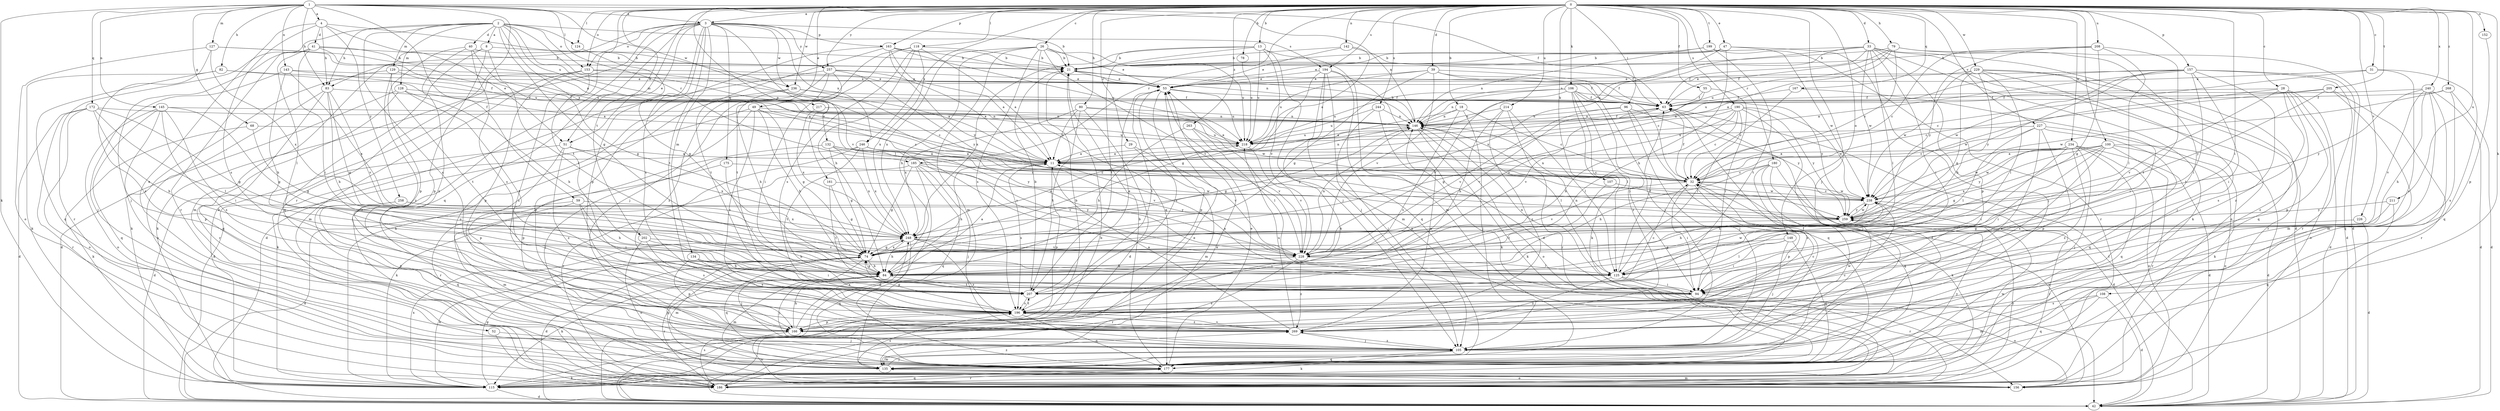 strict digraph  {
0;
1;
2;
3;
4;
8;
11;
13;
18;
21;
26;
28;
29;
31;
32;
33;
39;
40;
41;
42;
47;
49;
51;
52;
53;
55;
59;
63;
68;
74;
78;
79;
80;
82;
83;
84;
94;
96;
100;
105;
106;
107;
108;
115;
118;
124;
125;
127;
128;
129;
132;
134;
135;
142;
143;
145;
146;
148;
152;
153;
156;
157;
161;
163;
166;
167;
172;
175;
177;
180;
185;
186;
190;
194;
196;
199;
202;
205;
207;
208;
211;
214;
217;
218;
226;
227;
228;
229;
234;
236;
238;
240;
244;
246;
248;
257;
258;
259;
263;
268;
269;
0 -> 3  [label=a];
0 -> 13  [label=b];
0 -> 18  [label=b];
0 -> 26  [label=c];
0 -> 28  [label=c];
0 -> 29  [label=c];
0 -> 31  [label=c];
0 -> 33  [label=d];
0 -> 39  [label=d];
0 -> 47  [label=e];
0 -> 49  [label=e];
0 -> 51  [label=e];
0 -> 55  [label=f];
0 -> 78  [label=h];
0 -> 79  [label=h];
0 -> 80  [label=h];
0 -> 94  [label=i];
0 -> 96  [label=j];
0 -> 100  [label=j];
0 -> 105  [label=j];
0 -> 106  [label=k];
0 -> 107  [label=k];
0 -> 108  [label=k];
0 -> 118  [label=l];
0 -> 124  [label=l];
0 -> 142  [label=n];
0 -> 148  [label=o];
0 -> 152  [label=o];
0 -> 153  [label=o];
0 -> 157  [label=p];
0 -> 161  [label=p];
0 -> 163  [label=p];
0 -> 167  [label=q];
0 -> 180  [label=r];
0 -> 185  [label=r];
0 -> 190  [label=s];
0 -> 194  [label=s];
0 -> 199  [label=t];
0 -> 202  [label=t];
0 -> 205  [label=t];
0 -> 207  [label=t];
0 -> 208  [label=u];
0 -> 211  [label=u];
0 -> 214  [label=u];
0 -> 226  [label=v];
0 -> 227  [label=v];
0 -> 229  [label=w];
0 -> 234  [label=w];
0 -> 236  [label=w];
0 -> 240  [label=x];
0 -> 244  [label=x];
0 -> 246  [label=x];
0 -> 257  [label=y];
0 -> 263  [label=z];
0 -> 268  [label=z];
1 -> 3  [label=a];
1 -> 4  [label=a];
1 -> 32  [label=c];
1 -> 59  [label=f];
1 -> 63  [label=f];
1 -> 68  [label=g];
1 -> 82  [label=h];
1 -> 83  [label=h];
1 -> 115  [label=k];
1 -> 127  [label=m];
1 -> 143  [label=n];
1 -> 145  [label=n];
1 -> 146  [label=n];
1 -> 172  [label=q];
1 -> 185  [label=r];
1 -> 186  [label=r];
2 -> 8  [label=a];
2 -> 11  [label=a];
2 -> 40  [label=d];
2 -> 74  [label=g];
2 -> 83  [label=h];
2 -> 124  [label=l];
2 -> 125  [label=l];
2 -> 128  [label=m];
2 -> 129  [label=m];
2 -> 132  [label=m];
2 -> 153  [label=o];
2 -> 186  [label=r];
2 -> 194  [label=s];
2 -> 196  [label=s];
2 -> 217  [label=u];
3 -> 21  [label=b];
3 -> 51  [label=e];
3 -> 83  [label=h];
3 -> 115  [label=k];
3 -> 134  [label=m];
3 -> 153  [label=o];
3 -> 163  [label=p];
3 -> 166  [label=p];
3 -> 175  [label=q];
3 -> 177  [label=q];
3 -> 186  [label=r];
3 -> 196  [label=s];
3 -> 207  [label=t];
3 -> 228  [label=v];
3 -> 236  [label=w];
3 -> 246  [label=x];
3 -> 257  [label=y];
4 -> 41  [label=d];
4 -> 51  [label=e];
4 -> 52  [label=e];
4 -> 83  [label=h];
4 -> 196  [label=s];
4 -> 236  [label=w];
4 -> 258  [label=y];
8 -> 21  [label=b];
8 -> 74  [label=g];
8 -> 135  [label=m];
8 -> 166  [label=p];
8 -> 177  [label=q];
11 -> 32  [label=c];
11 -> 84  [label=h];
11 -> 146  [label=n];
11 -> 166  [label=p];
11 -> 196  [label=s];
13 -> 21  [label=b];
13 -> 105  [label=j];
13 -> 135  [label=m];
13 -> 207  [label=t];
13 -> 218  [label=u];
13 -> 228  [label=v];
13 -> 248  [label=x];
18 -> 11  [label=a];
18 -> 32  [label=c];
18 -> 105  [label=j];
18 -> 146  [label=n];
18 -> 196  [label=s];
21 -> 53  [label=e];
21 -> 63  [label=f];
26 -> 21  [label=b];
26 -> 53  [label=e];
26 -> 84  [label=h];
26 -> 135  [label=m];
26 -> 177  [label=q];
26 -> 196  [label=s];
26 -> 218  [label=u];
26 -> 228  [label=v];
26 -> 248  [label=x];
28 -> 42  [label=d];
28 -> 63  [label=f];
28 -> 156  [label=o];
28 -> 166  [label=p];
28 -> 196  [label=s];
28 -> 228  [label=v];
28 -> 238  [label=w];
28 -> 269  [label=z];
29 -> 11  [label=a];
29 -> 135  [label=m];
29 -> 228  [label=v];
31 -> 32  [label=c];
31 -> 53  [label=e];
31 -> 177  [label=q];
31 -> 196  [label=s];
32 -> 53  [label=e];
32 -> 63  [label=f];
32 -> 94  [label=i];
32 -> 156  [label=o];
32 -> 166  [label=p];
32 -> 228  [label=v];
32 -> 238  [label=w];
33 -> 21  [label=b];
33 -> 42  [label=d];
33 -> 63  [label=f];
33 -> 94  [label=i];
33 -> 115  [label=k];
33 -> 125  [label=l];
33 -> 146  [label=n];
33 -> 156  [label=o];
33 -> 166  [label=p];
33 -> 218  [label=u];
33 -> 238  [label=w];
39 -> 32  [label=c];
39 -> 53  [label=e];
39 -> 63  [label=f];
39 -> 74  [label=g];
39 -> 105  [label=j];
39 -> 218  [label=u];
39 -> 228  [label=v];
40 -> 21  [label=b];
40 -> 125  [label=l];
40 -> 166  [label=p];
40 -> 196  [label=s];
40 -> 269  [label=z];
41 -> 21  [label=b];
41 -> 94  [label=i];
41 -> 105  [label=j];
41 -> 125  [label=l];
41 -> 146  [label=n];
41 -> 186  [label=r];
41 -> 218  [label=u];
42 -> 21  [label=b];
42 -> 53  [label=e];
42 -> 63  [label=f];
47 -> 21  [label=b];
47 -> 53  [label=e];
47 -> 84  [label=h];
47 -> 105  [label=j];
47 -> 238  [label=w];
47 -> 248  [label=x];
49 -> 32  [label=c];
49 -> 42  [label=d];
49 -> 74  [label=g];
49 -> 84  [label=h];
49 -> 115  [label=k];
49 -> 146  [label=n];
49 -> 196  [label=s];
51 -> 11  [label=a];
51 -> 42  [label=d];
51 -> 166  [label=p];
51 -> 248  [label=x];
51 -> 269  [label=z];
52 -> 105  [label=j];
52 -> 186  [label=r];
53 -> 63  [label=f];
53 -> 166  [label=p];
53 -> 196  [label=s];
53 -> 207  [label=t];
53 -> 218  [label=u];
55 -> 63  [label=f];
55 -> 94  [label=i];
55 -> 228  [label=v];
59 -> 42  [label=d];
59 -> 84  [label=h];
59 -> 94  [label=i];
59 -> 135  [label=m];
59 -> 259  [label=y];
63 -> 146  [label=n];
63 -> 228  [label=v];
68 -> 74  [label=g];
68 -> 115  [label=k];
68 -> 218  [label=u];
74 -> 42  [label=d];
74 -> 84  [label=h];
74 -> 105  [label=j];
74 -> 115  [label=k];
74 -> 135  [label=m];
74 -> 177  [label=q];
74 -> 248  [label=x];
78 -> 218  [label=u];
79 -> 11  [label=a];
79 -> 21  [label=b];
79 -> 32  [label=c];
79 -> 42  [label=d];
79 -> 63  [label=f];
79 -> 94  [label=i];
79 -> 218  [label=u];
80 -> 11  [label=a];
80 -> 42  [label=d];
80 -> 146  [label=n];
80 -> 207  [label=t];
80 -> 238  [label=w];
80 -> 248  [label=x];
82 -> 11  [label=a];
82 -> 53  [label=e];
82 -> 115  [label=k];
82 -> 177  [label=q];
83 -> 63  [label=f];
83 -> 74  [label=g];
83 -> 84  [label=h];
83 -> 156  [label=o];
83 -> 177  [label=q];
83 -> 228  [label=v];
84 -> 11  [label=a];
84 -> 74  [label=g];
84 -> 105  [label=j];
84 -> 115  [label=k];
84 -> 135  [label=m];
84 -> 186  [label=r];
84 -> 207  [label=t];
94 -> 11  [label=a];
94 -> 146  [label=n];
94 -> 156  [label=o];
94 -> 196  [label=s];
96 -> 105  [label=j];
96 -> 146  [label=n];
96 -> 177  [label=q];
96 -> 228  [label=v];
96 -> 259  [label=y];
100 -> 11  [label=a];
100 -> 42  [label=d];
100 -> 74  [label=g];
100 -> 94  [label=i];
100 -> 156  [label=o];
100 -> 186  [label=r];
100 -> 196  [label=s];
100 -> 238  [label=w];
100 -> 248  [label=x];
105 -> 63  [label=f];
105 -> 115  [label=k];
105 -> 135  [label=m];
105 -> 177  [label=q];
105 -> 269  [label=z];
106 -> 63  [label=f];
106 -> 94  [label=i];
106 -> 115  [label=k];
106 -> 125  [label=l];
106 -> 146  [label=n];
106 -> 218  [label=u];
106 -> 228  [label=v];
106 -> 259  [label=y];
106 -> 269  [label=z];
107 -> 207  [label=t];
107 -> 238  [label=w];
108 -> 42  [label=d];
108 -> 135  [label=m];
108 -> 177  [label=q];
108 -> 196  [label=s];
115 -> 42  [label=d];
115 -> 74  [label=g];
115 -> 238  [label=w];
115 -> 248  [label=x];
118 -> 11  [label=a];
118 -> 21  [label=b];
118 -> 84  [label=h];
118 -> 105  [label=j];
118 -> 196  [label=s];
118 -> 207  [label=t];
118 -> 248  [label=x];
124 -> 74  [label=g];
125 -> 63  [label=f];
125 -> 94  [label=i];
125 -> 146  [label=n];
125 -> 186  [label=r];
125 -> 238  [label=w];
125 -> 269  [label=z];
127 -> 21  [label=b];
127 -> 156  [label=o];
127 -> 218  [label=u];
127 -> 248  [label=x];
127 -> 269  [label=z];
128 -> 42  [label=d];
128 -> 63  [label=f];
128 -> 84  [label=h];
128 -> 186  [label=r];
128 -> 207  [label=t];
129 -> 11  [label=a];
129 -> 53  [label=e];
129 -> 115  [label=k];
129 -> 207  [label=t];
129 -> 269  [label=z];
132 -> 11  [label=a];
132 -> 74  [label=g];
132 -> 166  [label=p];
132 -> 228  [label=v];
132 -> 248  [label=x];
132 -> 259  [label=y];
134 -> 84  [label=h];
134 -> 94  [label=i];
134 -> 166  [label=p];
134 -> 196  [label=s];
135 -> 32  [label=c];
135 -> 63  [label=f];
135 -> 74  [label=g];
135 -> 105  [label=j];
135 -> 156  [label=o];
135 -> 196  [label=s];
135 -> 269  [label=z];
142 -> 11  [label=a];
142 -> 21  [label=b];
142 -> 53  [label=e];
142 -> 63  [label=f];
143 -> 53  [label=e];
143 -> 63  [label=f];
143 -> 84  [label=h];
143 -> 105  [label=j];
143 -> 248  [label=x];
145 -> 74  [label=g];
145 -> 94  [label=i];
145 -> 146  [label=n];
145 -> 156  [label=o];
145 -> 166  [label=p];
145 -> 177  [label=q];
145 -> 196  [label=s];
146 -> 21  [label=b];
146 -> 63  [label=f];
146 -> 74  [label=g];
146 -> 115  [label=k];
146 -> 125  [label=l];
146 -> 156  [label=o];
146 -> 218  [label=u];
148 -> 74  [label=g];
148 -> 94  [label=i];
148 -> 105  [label=j];
148 -> 125  [label=l];
148 -> 177  [label=q];
152 -> 166  [label=p];
153 -> 11  [label=a];
153 -> 53  [label=e];
153 -> 115  [label=k];
153 -> 135  [label=m];
153 -> 166  [label=p];
153 -> 269  [label=z];
156 -> 135  [label=m];
157 -> 11  [label=a];
157 -> 42  [label=d];
157 -> 53  [label=e];
157 -> 94  [label=i];
157 -> 186  [label=r];
157 -> 207  [label=t];
157 -> 218  [label=u];
157 -> 238  [label=w];
157 -> 259  [label=y];
157 -> 269  [label=z];
161 -> 74  [label=g];
161 -> 207  [label=t];
161 -> 238  [label=w];
163 -> 11  [label=a];
163 -> 21  [label=b];
163 -> 146  [label=n];
163 -> 156  [label=o];
163 -> 207  [label=t];
163 -> 218  [label=u];
163 -> 259  [label=y];
166 -> 21  [label=b];
166 -> 84  [label=h];
166 -> 156  [label=o];
166 -> 238  [label=w];
166 -> 248  [label=x];
167 -> 32  [label=c];
167 -> 63  [label=f];
167 -> 94  [label=i];
172 -> 42  [label=d];
172 -> 74  [label=g];
172 -> 84  [label=h];
172 -> 125  [label=l];
172 -> 146  [label=n];
172 -> 156  [label=o];
172 -> 186  [label=r];
175 -> 32  [label=c];
175 -> 94  [label=i];
175 -> 186  [label=r];
177 -> 21  [label=b];
177 -> 53  [label=e];
177 -> 115  [label=k];
177 -> 186  [label=r];
177 -> 259  [label=y];
180 -> 32  [label=c];
180 -> 42  [label=d];
180 -> 84  [label=h];
180 -> 115  [label=k];
180 -> 177  [label=q];
180 -> 196  [label=s];
185 -> 32  [label=c];
185 -> 42  [label=d];
185 -> 74  [label=g];
185 -> 105  [label=j];
185 -> 115  [label=k];
185 -> 177  [label=q];
185 -> 228  [label=v];
186 -> 53  [label=e];
186 -> 177  [label=q];
186 -> 196  [label=s];
186 -> 259  [label=y];
190 -> 32  [label=c];
190 -> 74  [label=g];
190 -> 84  [label=h];
190 -> 105  [label=j];
190 -> 125  [label=l];
190 -> 146  [label=n];
190 -> 228  [label=v];
190 -> 238  [label=w];
190 -> 259  [label=y];
194 -> 42  [label=d];
194 -> 53  [label=e];
194 -> 74  [label=g];
194 -> 105  [label=j];
194 -> 115  [label=k];
194 -> 135  [label=m];
194 -> 177  [label=q];
196 -> 74  [label=g];
196 -> 166  [label=p];
196 -> 177  [label=q];
196 -> 207  [label=t];
196 -> 269  [label=z];
199 -> 21  [label=b];
199 -> 146  [label=n];
199 -> 186  [label=r];
199 -> 207  [label=t];
202 -> 84  [label=h];
202 -> 156  [label=o];
202 -> 196  [label=s];
202 -> 228  [label=v];
205 -> 32  [label=c];
205 -> 63  [label=f];
205 -> 135  [label=m];
205 -> 186  [label=r];
205 -> 259  [label=y];
207 -> 21  [label=b];
207 -> 32  [label=c];
207 -> 53  [label=e];
207 -> 196  [label=s];
208 -> 21  [label=b];
208 -> 32  [label=c];
208 -> 74  [label=g];
208 -> 125  [label=l];
208 -> 207  [label=t];
208 -> 259  [label=y];
211 -> 74  [label=g];
211 -> 177  [label=q];
211 -> 259  [label=y];
214 -> 84  [label=h];
214 -> 125  [label=l];
214 -> 146  [label=n];
214 -> 186  [label=r];
214 -> 269  [label=z];
217 -> 146  [label=n];
217 -> 248  [label=x];
218 -> 11  [label=a];
218 -> 228  [label=v];
226 -> 42  [label=d];
226 -> 248  [label=x];
227 -> 32  [label=c];
227 -> 115  [label=k];
227 -> 125  [label=l];
227 -> 166  [label=p];
227 -> 177  [label=q];
227 -> 218  [label=u];
227 -> 269  [label=z];
228 -> 84  [label=h];
228 -> 125  [label=l];
228 -> 146  [label=n];
228 -> 186  [label=r];
228 -> 269  [label=z];
229 -> 53  [label=e];
229 -> 74  [label=g];
229 -> 84  [label=h];
229 -> 105  [label=j];
229 -> 125  [label=l];
229 -> 177  [label=q];
229 -> 186  [label=r];
229 -> 238  [label=w];
234 -> 11  [label=a];
234 -> 42  [label=d];
234 -> 94  [label=i];
234 -> 105  [label=j];
234 -> 156  [label=o];
234 -> 177  [label=q];
234 -> 238  [label=w];
234 -> 259  [label=y];
234 -> 269  [label=z];
236 -> 32  [label=c];
236 -> 63  [label=f];
236 -> 84  [label=h];
236 -> 166  [label=p];
238 -> 32  [label=c];
238 -> 84  [label=h];
238 -> 146  [label=n];
238 -> 186  [label=r];
238 -> 259  [label=y];
240 -> 42  [label=d];
240 -> 63  [label=f];
240 -> 84  [label=h];
240 -> 135  [label=m];
240 -> 177  [label=q];
240 -> 228  [label=v];
240 -> 259  [label=y];
244 -> 105  [label=j];
244 -> 115  [label=k];
244 -> 146  [label=n];
244 -> 218  [label=u];
246 -> 11  [label=a];
246 -> 105  [label=j];
246 -> 186  [label=r];
246 -> 207  [label=t];
246 -> 228  [label=v];
246 -> 248  [label=x];
246 -> 259  [label=y];
248 -> 74  [label=g];
248 -> 84  [label=h];
248 -> 94  [label=i];
248 -> 177  [label=q];
248 -> 218  [label=u];
248 -> 228  [label=v];
248 -> 269  [label=z];
257 -> 11  [label=a];
257 -> 42  [label=d];
257 -> 53  [label=e];
257 -> 94  [label=i];
257 -> 115  [label=k];
257 -> 259  [label=y];
257 -> 269  [label=z];
258 -> 166  [label=p];
258 -> 177  [label=q];
258 -> 248  [label=x];
258 -> 259  [label=y];
259 -> 238  [label=w];
259 -> 248  [label=x];
263 -> 84  [label=h];
263 -> 125  [label=l];
263 -> 218  [label=u];
263 -> 228  [label=v];
268 -> 42  [label=d];
268 -> 63  [label=f];
268 -> 196  [label=s];
268 -> 238  [label=w];
269 -> 11  [label=a];
269 -> 32  [label=c];
269 -> 105  [label=j];
269 -> 146  [label=n];
269 -> 196  [label=s];
269 -> 218  [label=u];
}
